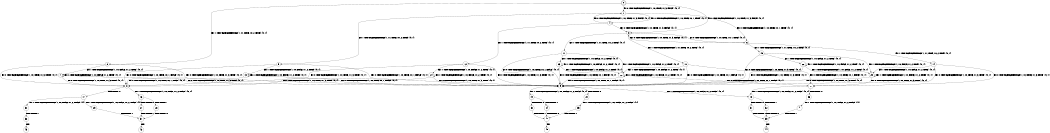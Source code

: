 digraph BCG {
size = "7, 10.5";
center = TRUE;
node [shape = circle];
0 [peripheries = 2];
0 -> 1 [label = "EX !0 !ATOMIC_EXCH_BRANCH (1, +0, TRUE, +1, 3, FALSE) !{0, 1}"];
0 -> 2 [label = "EX !1 !ATOMIC_EXCH_BRANCH (1, +1, TRUE, +0, 2, TRUE) !{0, 1}"];
0 -> 3 [label = "EX !0 !ATOMIC_EXCH_BRANCH (1, +0, TRUE, +1, 3, FALSE) !{0, 1}"];
1 -> 4 [label = "EX !0 !ATOMIC_EXCH_BRANCH (1, +0, TRUE, +0, 1, TRUE) !{0, 1}"];
1 -> 5 [label = "EX !1 !ATOMIC_EXCH_BRANCH (1, +1, TRUE, +0, 2, TRUE) !{0, 1}"];
1 -> 6 [label = "EX !0 !ATOMIC_EXCH_BRANCH (1, +0, TRUE, +0, 1, TRUE) !{0, 1}"];
2 -> 7 [label = "EX !1 !ATOMIC_EXCH_BRANCH (1, +0, FALSE, +1, 2, TRUE) !{0, 1}"];
2 -> 8 [label = "EX !0 !ATOMIC_EXCH_BRANCH (1, +0, TRUE, +1, 3, TRUE) !{0, 1}"];
2 -> 9 [label = "EX !0 !ATOMIC_EXCH_BRANCH (1, +0, TRUE, +1, 3, TRUE) !{0, 1}"];
3 -> 10 [label = "EX !1 !ATOMIC_EXCH_BRANCH (1, +1, TRUE, +0, 2, TRUE) !{0, 1}"];
3 -> 6 [label = "EX !0 !ATOMIC_EXCH_BRANCH (1, +0, TRUE, +0, 1, TRUE) !{0, 1}"];
3 -> 11 [label = "EX !1 !ATOMIC_EXCH_BRANCH (1, +1, TRUE, +0, 2, TRUE) !{0, 1}"];
4 -> 1 [label = "EX !0 !ATOMIC_EXCH_BRANCH (1, +0, TRUE, +1, 3, FALSE) !{0, 1}"];
4 -> 12 [label = "EX !1 !ATOMIC_EXCH_BRANCH (1, +1, TRUE, +0, 2, TRUE) !{0, 1}"];
4 -> 3 [label = "EX !0 !ATOMIC_EXCH_BRANCH (1, +0, TRUE, +1, 3, FALSE) !{0, 1}"];
5 -> 8 [label = "EX !0 !ATOMIC_EXCH_BRANCH (1, +0, TRUE, +0, 1, FALSE) !{0, 1}"];
5 -> 13 [label = "EX !1 !ATOMIC_EXCH_BRANCH (1, +0, FALSE, +1, 2, TRUE) !{0, 1}"];
5 -> 9 [label = "EX !0 !ATOMIC_EXCH_BRANCH (1, +0, TRUE, +0, 1, FALSE) !{0, 1}"];
6 -> 14 [label = "EX !1 !ATOMIC_EXCH_BRANCH (1, +1, TRUE, +0, 2, TRUE) !{0, 1}"];
6 -> 3 [label = "EX !0 !ATOMIC_EXCH_BRANCH (1, +0, TRUE, +1, 3, FALSE) !{0, 1}"];
6 -> 15 [label = "EX !1 !ATOMIC_EXCH_BRANCH (1, +1, TRUE, +0, 2, TRUE) !{0, 1}"];
7 -> 7 [label = "EX !1 !ATOMIC_EXCH_BRANCH (1, +0, FALSE, +1, 2, TRUE) !{0, 1}"];
7 -> 8 [label = "EX !0 !ATOMIC_EXCH_BRANCH (1, +0, TRUE, +1, 3, TRUE) !{0, 1}"];
7 -> 9 [label = "EX !0 !ATOMIC_EXCH_BRANCH (1, +0, TRUE, +1, 3, TRUE) !{0, 1}"];
8 -> 16 [label = "EX !1 !ATOMIC_EXCH_BRANCH (1, +0, FALSE, +1, 2, FALSE) !{0, 1}"];
8 -> 17 [label = "TERMINATE !0"];
9 -> 18 [label = "EX !1 !ATOMIC_EXCH_BRANCH (1, +0, FALSE, +1, 2, FALSE) !{0, 1}"];
9 -> 19 [label = "EX !1 !ATOMIC_EXCH_BRANCH (1, +0, FALSE, +1, 2, FALSE) !{0, 1}"];
9 -> 20 [label = "TERMINATE !0"];
10 -> 21 [label = "EX !0 !ATOMIC_EXCH_BRANCH (1, +0, TRUE, +0, 1, FALSE) !{0, 1}"];
10 -> 22 [label = "EX !1 !ATOMIC_EXCH_BRANCH (1, +0, FALSE, +1, 2, TRUE) !{0, 1}"];
10 -> 9 [label = "EX !0 !ATOMIC_EXCH_BRANCH (1, +0, TRUE, +0, 1, FALSE) !{0, 1}"];
11 -> 22 [label = "EX !1 !ATOMIC_EXCH_BRANCH (1, +0, FALSE, +1, 2, TRUE) !{0, 1}"];
11 -> 9 [label = "EX !0 !ATOMIC_EXCH_BRANCH (1, +0, TRUE, +0, 1, FALSE) !{0, 1}"];
11 -> 23 [label = "EX !1 !ATOMIC_EXCH_BRANCH (1, +0, FALSE, +1, 2, TRUE) !{0, 1}"];
12 -> 8 [label = "EX !0 !ATOMIC_EXCH_BRANCH (1, +0, TRUE, +1, 3, TRUE) !{0, 1}"];
12 -> 24 [label = "EX !1 !ATOMIC_EXCH_BRANCH (1, +0, FALSE, +1, 2, TRUE) !{0, 1}"];
12 -> 9 [label = "EX !0 !ATOMIC_EXCH_BRANCH (1, +0, TRUE, +1, 3, TRUE) !{0, 1}"];
13 -> 8 [label = "EX !0 !ATOMIC_EXCH_BRANCH (1, +0, TRUE, +0, 1, FALSE) !{0, 1}"];
13 -> 13 [label = "EX !1 !ATOMIC_EXCH_BRANCH (1, +0, FALSE, +1, 2, TRUE) !{0, 1}"];
13 -> 9 [label = "EX !0 !ATOMIC_EXCH_BRANCH (1, +0, TRUE, +0, 1, FALSE) !{0, 1}"];
14 -> 21 [label = "EX !0 !ATOMIC_EXCH_BRANCH (1, +0, TRUE, +1, 3, TRUE) !{0, 1}"];
14 -> 25 [label = "EX !1 !ATOMIC_EXCH_BRANCH (1, +0, FALSE, +1, 2, TRUE) !{0, 1}"];
14 -> 9 [label = "EX !0 !ATOMIC_EXCH_BRANCH (1, +0, TRUE, +1, 3, TRUE) !{0, 1}"];
15 -> 25 [label = "EX !1 !ATOMIC_EXCH_BRANCH (1, +0, FALSE, +1, 2, TRUE) !{0, 1}"];
15 -> 9 [label = "EX !0 !ATOMIC_EXCH_BRANCH (1, +0, TRUE, +1, 3, TRUE) !{0, 1}"];
15 -> 26 [label = "EX !1 !ATOMIC_EXCH_BRANCH (1, +0, FALSE, +1, 2, TRUE) !{0, 1}"];
16 -> 27 [label = "TERMINATE !0"];
16 -> 28 [label = "TERMINATE !1"];
17 -> 29 [label = "EX !1 !ATOMIC_EXCH_BRANCH (1, +0, FALSE, +1, 2, FALSE) !{1}"];
17 -> 30 [label = "EX !1 !ATOMIC_EXCH_BRANCH (1, +0, FALSE, +1, 2, FALSE) !{1}"];
18 -> 31 [label = "TERMINATE !0"];
18 -> 32 [label = "TERMINATE !1"];
19 -> 33 [label = "TERMINATE !0"];
19 -> 34 [label = "TERMINATE !1"];
20 -> 35 [label = "EX !1 !ATOMIC_EXCH_BRANCH (1, +0, FALSE, +1, 2, FALSE) !{1}"];
21 -> 18 [label = "EX !1 !ATOMIC_EXCH_BRANCH (1, +0, FALSE, +1, 2, FALSE) !{0, 1}"];
21 -> 36 [label = "TERMINATE !0"];
22 -> 21 [label = "EX !0 !ATOMIC_EXCH_BRANCH (1, +0, TRUE, +0, 1, FALSE) !{0, 1}"];
22 -> 22 [label = "EX !1 !ATOMIC_EXCH_BRANCH (1, +0, FALSE, +1, 2, TRUE) !{0, 1}"];
22 -> 9 [label = "EX !0 !ATOMIC_EXCH_BRANCH (1, +0, TRUE, +0, 1, FALSE) !{0, 1}"];
23 -> 22 [label = "EX !1 !ATOMIC_EXCH_BRANCH (1, +0, FALSE, +1, 2, TRUE) !{0, 1}"];
23 -> 9 [label = "EX !0 !ATOMIC_EXCH_BRANCH (1, +0, TRUE, +0, 1, FALSE) !{0, 1}"];
23 -> 23 [label = "EX !1 !ATOMIC_EXCH_BRANCH (1, +0, FALSE, +1, 2, TRUE) !{0, 1}"];
24 -> 8 [label = "EX !0 !ATOMIC_EXCH_BRANCH (1, +0, TRUE, +1, 3, TRUE) !{0, 1}"];
24 -> 24 [label = "EX !1 !ATOMIC_EXCH_BRANCH (1, +0, FALSE, +1, 2, TRUE) !{0, 1}"];
24 -> 9 [label = "EX !0 !ATOMIC_EXCH_BRANCH (1, +0, TRUE, +1, 3, TRUE) !{0, 1}"];
25 -> 21 [label = "EX !0 !ATOMIC_EXCH_BRANCH (1, +0, TRUE, +1, 3, TRUE) !{0, 1}"];
25 -> 25 [label = "EX !1 !ATOMIC_EXCH_BRANCH (1, +0, FALSE, +1, 2, TRUE) !{0, 1}"];
25 -> 9 [label = "EX !0 !ATOMIC_EXCH_BRANCH (1, +0, TRUE, +1, 3, TRUE) !{0, 1}"];
26 -> 25 [label = "EX !1 !ATOMIC_EXCH_BRANCH (1, +0, FALSE, +1, 2, TRUE) !{0, 1}"];
26 -> 9 [label = "EX !0 !ATOMIC_EXCH_BRANCH (1, +0, TRUE, +1, 3, TRUE) !{0, 1}"];
26 -> 26 [label = "EX !1 !ATOMIC_EXCH_BRANCH (1, +0, FALSE, +1, 2, TRUE) !{0, 1}"];
27 -> 37 [label = "TERMINATE !1"];
28 -> 37 [label = "TERMINATE !0"];
29 -> 37 [label = "TERMINATE !1"];
30 -> 38 [label = "TERMINATE !1"];
31 -> 39 [label = "TERMINATE !1"];
32 -> 39 [label = "TERMINATE !0"];
33 -> 40 [label = "TERMINATE !1"];
34 -> 40 [label = "TERMINATE !0"];
35 -> 40 [label = "TERMINATE !1"];
36 -> 41 [label = "EX !1 !ATOMIC_EXCH_BRANCH (1, +0, FALSE, +1, 2, FALSE) !{1}"];
37 -> 42 [label = "exit"];
38 -> 43 [label = "exit"];
39 -> 44 [label = "exit"];
40 -> 45 [label = "exit"];
41 -> 39 [label = "TERMINATE !1"];
}
